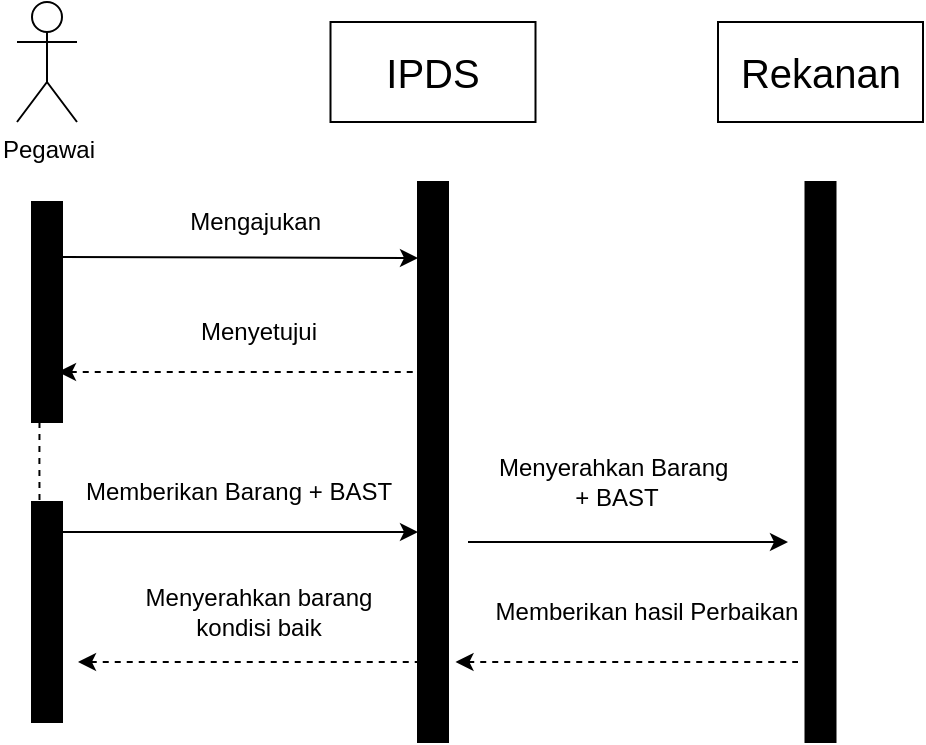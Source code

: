 <mxfile version="21.0.4" type="github" pages="2">
  <diagram name="Sequence Diagram" id="y4f-0l9bqbzRcfI7EzgJ">
    <mxGraphModel dx="1434" dy="760" grid="1" gridSize="10" guides="1" tooltips="1" connect="1" arrows="1" fold="1" page="1" pageScale="1" pageWidth="850" pageHeight="1100" math="0" shadow="0">
      <root>
        <mxCell id="0" />
        <mxCell id="1" parent="0" />
        <mxCell id="Nz8ci8vGz0A3WBFfembj-1" value="Pegawai" style="shape=umlActor;verticalLabelPosition=bottom;verticalAlign=top;html=1;outlineConnect=0;" vertex="1" parent="1">
          <mxGeometry x="119.5" y="110" width="30" height="60" as="geometry" />
        </mxCell>
        <mxCell id="Nz8ci8vGz0A3WBFfembj-2" value="" style="rounded=0;whiteSpace=wrap;html=1;strokeColor=#000000;fillColor=#000000;" vertex="1" parent="1">
          <mxGeometry x="320" y="200" width="15" height="280" as="geometry" />
        </mxCell>
        <mxCell id="Nz8ci8vGz0A3WBFfembj-26" style="edgeStyle=orthogonalEdgeStyle;rounded=0;orthogonalLoop=1;jettySize=auto;html=1;exitX=0.25;exitY=1;exitDx=0;exitDy=0;entryX=0.25;entryY=0;entryDx=0;entryDy=0;dashed=1;endArrow=none;endFill=0;" edge="1" parent="1" source="Nz8ci8vGz0A3WBFfembj-3" target="Nz8ci8vGz0A3WBFfembj-24">
          <mxGeometry relative="1" as="geometry" />
        </mxCell>
        <mxCell id="Nz8ci8vGz0A3WBFfembj-3" value="" style="rounded=0;whiteSpace=wrap;html=1;fillColor=#000000;" vertex="1" parent="1">
          <mxGeometry x="127" y="210" width="15" height="110" as="geometry" />
        </mxCell>
        <mxCell id="Nz8ci8vGz0A3WBFfembj-5" value="&lt;font style=&quot;font-size: 20px;&quot;&gt;IPDS&lt;/font&gt;" style="rounded=0;whiteSpace=wrap;html=1;" vertex="1" parent="1">
          <mxGeometry x="276.25" y="120" width="102.5" height="50" as="geometry" />
        </mxCell>
        <mxCell id="Nz8ci8vGz0A3WBFfembj-6" value="" style="rounded=0;whiteSpace=wrap;html=1;fillColor=#000000;" vertex="1" parent="1">
          <mxGeometry x="513.75" y="200" width="15" height="280" as="geometry" />
        </mxCell>
        <mxCell id="Nz8ci8vGz0A3WBFfembj-7" value="&lt;font style=&quot;font-size: 20px;&quot;&gt;Rekanan&lt;/font&gt;" style="rounded=0;whiteSpace=wrap;html=1;" vertex="1" parent="1">
          <mxGeometry x="470" y="120" width="102.5" height="50" as="geometry" />
        </mxCell>
        <mxCell id="Nz8ci8vGz0A3WBFfembj-8" value="" style="endArrow=classic;html=1;rounded=0;exitX=1;exitY=0.25;exitDx=0;exitDy=0;startArrow=none;startFill=0;endFill=1;" edge="1" parent="1" source="Nz8ci8vGz0A3WBFfembj-3">
          <mxGeometry width="50" height="50" relative="1" as="geometry">
            <mxPoint x="170" y="240" as="sourcePoint" />
            <mxPoint x="320" y="238" as="targetPoint" />
          </mxGeometry>
        </mxCell>
        <mxCell id="Nz8ci8vGz0A3WBFfembj-9" value="Mengajukan&amp;nbsp;" style="text;html=1;align=center;verticalAlign=middle;resizable=0;points=[];autosize=1;strokeColor=none;fillColor=none;" vertex="1" parent="1">
          <mxGeometry x="195" y="205" width="90" height="30" as="geometry" />
        </mxCell>
        <mxCell id="Nz8ci8vGz0A3WBFfembj-10" value="" style="endArrow=none;html=1;rounded=0;entryX=0;entryY=0.103;entryDx=0;entryDy=0;entryPerimeter=0;startArrow=classic;startFill=1;endFill=0;dashed=1;" edge="1" parent="1">
          <mxGeometry width="50" height="50" relative="1" as="geometry">
            <mxPoint x="140" y="295" as="sourcePoint" />
            <mxPoint x="320" y="295" as="targetPoint" />
          </mxGeometry>
        </mxCell>
        <mxCell id="Nz8ci8vGz0A3WBFfembj-11" value="Menyetujui" style="text;html=1;align=center;verticalAlign=middle;resizable=0;points=[];autosize=1;strokeColor=none;fillColor=none;" vertex="1" parent="1">
          <mxGeometry x="200" y="260" width="80" height="30" as="geometry" />
        </mxCell>
        <mxCell id="Nz8ci8vGz0A3WBFfembj-12" value="" style="endArrow=classic;html=1;rounded=0;entryX=0;entryY=0.103;entryDx=0;entryDy=0;entryPerimeter=0;exitX=0.867;exitY=0.136;exitDx=0;exitDy=0;exitPerimeter=0;" edge="1" parent="1" source="Nz8ci8vGz0A3WBFfembj-24">
          <mxGeometry width="50" height="50" relative="1" as="geometry">
            <mxPoint x="210" y="370" as="sourcePoint" />
            <mxPoint x="320" y="375" as="targetPoint" />
          </mxGeometry>
        </mxCell>
        <mxCell id="Nz8ci8vGz0A3WBFfembj-13" value="Memberikan Barang + BAST" style="text;html=1;align=center;verticalAlign=middle;resizable=0;points=[];autosize=1;strokeColor=none;fillColor=none;" vertex="1" parent="1">
          <mxGeometry x="140" y="340" width="180" height="30" as="geometry" />
        </mxCell>
        <mxCell id="Nz8ci8vGz0A3WBFfembj-16" value="" style="endArrow=classic;html=1;rounded=0;entryX=0;entryY=0.103;entryDx=0;entryDy=0;entryPerimeter=0;exitX=1;exitY=0.077;exitDx=0;exitDy=0;exitPerimeter=0;" edge="1" parent="1">
          <mxGeometry width="50" height="50" relative="1" as="geometry">
            <mxPoint x="345" y="380" as="sourcePoint" />
            <mxPoint x="505" y="380" as="targetPoint" />
          </mxGeometry>
        </mxCell>
        <mxCell id="Nz8ci8vGz0A3WBFfembj-17" value="Menyerahkan Barang&amp;nbsp; &lt;br&gt;+ BAST" style="text;html=1;align=center;verticalAlign=middle;resizable=0;points=[];autosize=1;strokeColor=none;fillColor=none;" vertex="1" parent="1">
          <mxGeometry x="348.75" y="330" width="140" height="40" as="geometry" />
        </mxCell>
        <mxCell id="Nz8ci8vGz0A3WBFfembj-18" value="" style="endArrow=none;html=1;rounded=0;exitX=1;exitY=0.077;exitDx=0;exitDy=0;exitPerimeter=0;startArrow=classic;startFill=1;endFill=0;dashed=1;" edge="1" parent="1">
          <mxGeometry width="50" height="50" relative="1" as="geometry">
            <mxPoint x="338.75" y="440" as="sourcePoint" />
            <mxPoint x="510" y="440" as="targetPoint" />
          </mxGeometry>
        </mxCell>
        <mxCell id="Nz8ci8vGz0A3WBFfembj-19" value="Memberikan hasil Perbaikan" style="text;html=1;align=center;verticalAlign=middle;resizable=0;points=[];autosize=1;strokeColor=none;fillColor=none;" vertex="1" parent="1">
          <mxGeometry x="348.75" y="400" width="170" height="30" as="geometry" />
        </mxCell>
        <mxCell id="Nz8ci8vGz0A3WBFfembj-20" value="" style="endArrow=none;html=1;rounded=0;startArrow=classic;startFill=1;endFill=0;dashed=1;" edge="1" parent="1">
          <mxGeometry width="50" height="50" relative="1" as="geometry">
            <mxPoint x="150" y="440" as="sourcePoint" />
            <mxPoint x="320" y="440" as="targetPoint" />
          </mxGeometry>
        </mxCell>
        <mxCell id="Nz8ci8vGz0A3WBFfembj-21" value="Menyerahkan barang &lt;br&gt;kondisi baik" style="text;html=1;align=center;verticalAlign=middle;resizable=0;points=[];autosize=1;strokeColor=none;fillColor=none;" vertex="1" parent="1">
          <mxGeometry x="170" y="395" width="140" height="40" as="geometry" />
        </mxCell>
        <mxCell id="Nz8ci8vGz0A3WBFfembj-24" value="" style="rounded=0;whiteSpace=wrap;html=1;fillColor=#000000;" vertex="1" parent="1">
          <mxGeometry x="127" y="360" width="15" height="110" as="geometry" />
        </mxCell>
      </root>
    </mxGraphModel>
  </diagram>
  <diagram id="q_6s5jWmbdj7KrAS0xcY" name="Activity Diagram">
    <mxGraphModel dx="1985" dy="836" grid="1" gridSize="10" guides="1" tooltips="1" connect="1" arrows="1" fold="1" page="1" pageScale="1" pageWidth="850" pageHeight="1100" math="0" shadow="0">
      <root>
        <mxCell id="0" />
        <mxCell id="1" parent="0" />
        <mxCell id="6sRg2vHm5pORDNhu9tfQ-1" value="Aktivitas Pemeliharaan BMN TIK" style="swimlane;childLayout=stackLayout;resizeParent=1;resizeParentMax=0;startSize=20;html=1;" vertex="1" parent="1">
          <mxGeometry x="180" y="130" width="830" height="920" as="geometry" />
        </mxCell>
        <mxCell id="6sRg2vHm5pORDNhu9tfQ-2" value="Pegawai" style="swimlane;startSize=20;html=1;" vertex="1" parent="6sRg2vHm5pORDNhu9tfQ-1">
          <mxGeometry y="20" width="290" height="900" as="geometry" />
        </mxCell>
        <mxCell id="Dme9uWRYaEYDcfbz4FZe-3" value="" style="ellipse;html=1;shape=startState;fillColor=#000000;strokeColor=#ff0000;" vertex="1" parent="6sRg2vHm5pORDNhu9tfQ-2">
          <mxGeometry x="120" y="40" width="30" height="30" as="geometry" />
        </mxCell>
        <mxCell id="Dme9uWRYaEYDcfbz4FZe-4" value="" style="edgeStyle=orthogonalEdgeStyle;html=1;verticalAlign=bottom;endArrow=open;endSize=8;strokeColor=#ff0000;rounded=0;" edge="1" source="Dme9uWRYaEYDcfbz4FZe-3" parent="6sRg2vHm5pORDNhu9tfQ-2">
          <mxGeometry relative="1" as="geometry">
            <mxPoint x="135" y="130" as="targetPoint" />
          </mxGeometry>
        </mxCell>
        <mxCell id="Dme9uWRYaEYDcfbz4FZe-5" value="Mengajukan pemeliharaan BMN TIK" style="rounded=1;whiteSpace=wrap;html=1;" vertex="1" parent="6sRg2vHm5pORDNhu9tfQ-2">
          <mxGeometry x="75" y="130" width="120" height="60" as="geometry" />
        </mxCell>
        <mxCell id="Dme9uWRYaEYDcfbz4FZe-7" value="Menyerahkan barang" style="rounded=1;whiteSpace=wrap;html=1;" vertex="1" parent="6sRg2vHm5pORDNhu9tfQ-2">
          <mxGeometry x="75" y="230" width="120" height="60" as="geometry" />
        </mxCell>
        <mxCell id="Dme9uWRYaEYDcfbz4FZe-40" style="edgeStyle=orthogonalEdgeStyle;rounded=0;orthogonalLoop=1;jettySize=auto;html=1;entryX=0.5;entryY=0;entryDx=0;entryDy=0;" edge="1" parent="6sRg2vHm5pORDNhu9tfQ-2" source="Dme9uWRYaEYDcfbz4FZe-35" target="Dme9uWRYaEYDcfbz4FZe-37">
          <mxGeometry relative="1" as="geometry" />
        </mxCell>
        <mxCell id="Dme9uWRYaEYDcfbz4FZe-35" value="Menerima barang selesai pemeliharaan" style="rounded=1;whiteSpace=wrap;html=1;" vertex="1" parent="6sRg2vHm5pORDNhu9tfQ-2">
          <mxGeometry x="100" y="650" width="120" height="60" as="geometry" />
        </mxCell>
        <mxCell id="Dme9uWRYaEYDcfbz4FZe-37" value="" style="ellipse;html=1;shape=endState;fillColor=#000000;strokeColor=#ff0000;" vertex="1" parent="6sRg2vHm5pORDNhu9tfQ-2">
          <mxGeometry x="145" y="800" width="30" height="30" as="geometry" />
        </mxCell>
        <mxCell id="Dme9uWRYaEYDcfbz4FZe-41" value="Selesai&lt;br&gt;" style="text;html=1;align=center;verticalAlign=middle;resizable=0;points=[];autosize=1;strokeColor=none;fillColor=none;" vertex="1" parent="6sRg2vHm5pORDNhu9tfQ-2">
          <mxGeometry x="130" y="840" width="60" height="30" as="geometry" />
        </mxCell>
        <mxCell id="6sRg2vHm5pORDNhu9tfQ-3" value="IPDS" style="swimlane;startSize=20;html=1;" vertex="1" parent="6sRg2vHm5pORDNhu9tfQ-1">
          <mxGeometry x="290" y="20" width="280" height="900" as="geometry" />
        </mxCell>
        <mxCell id="Dme9uWRYaEYDcfbz4FZe-6" value="Memeriksa dan menyetujui pengajuan" style="rounded=1;whiteSpace=wrap;html=1;" vertex="1" parent="6sRg2vHm5pORDNhu9tfQ-3">
          <mxGeometry x="80" y="130" width="120" height="60" as="geometry" />
        </mxCell>
        <mxCell id="Dme9uWRYaEYDcfbz4FZe-13" style="edgeStyle=orthogonalEdgeStyle;rounded=0;orthogonalLoop=1;jettySize=auto;html=1;entryX=0.5;entryY=0;entryDx=0;entryDy=0;" edge="1" parent="6sRg2vHm5pORDNhu9tfQ-3" source="Dme9uWRYaEYDcfbz4FZe-10" target="Dme9uWRYaEYDcfbz4FZe-12">
          <mxGeometry relative="1" as="geometry" />
        </mxCell>
        <mxCell id="Dme9uWRYaEYDcfbz4FZe-10" value="Memproses pengajuan secara &lt;i&gt;batch&lt;/i&gt;" style="rounded=1;whiteSpace=wrap;html=1;" vertex="1" parent="6sRg2vHm5pORDNhu9tfQ-3">
          <mxGeometry x="80" y="280" width="120" height="60" as="geometry" />
        </mxCell>
        <mxCell id="Dme9uWRYaEYDcfbz4FZe-12" value="Menyerahkan barang kepada rekanan" style="rounded=1;whiteSpace=wrap;html=1;" vertex="1" parent="6sRg2vHm5pORDNhu9tfQ-3">
          <mxGeometry x="80" y="390" width="120" height="60" as="geometry" />
        </mxCell>
        <mxCell id="Dme9uWRYaEYDcfbz4FZe-42" style="edgeStyle=orthogonalEdgeStyle;rounded=0;orthogonalLoop=1;jettySize=auto;html=1;" edge="1" parent="6sRg2vHm5pORDNhu9tfQ-3" source="Dme9uWRYaEYDcfbz4FZe-31" target="Dme9uWRYaEYDcfbz4FZe-34">
          <mxGeometry relative="1" as="geometry" />
        </mxCell>
        <mxCell id="Dme9uWRYaEYDcfbz4FZe-31" value="Menerima dan memeriksa hasil pemeliharaan" style="rounded=1;whiteSpace=wrap;html=1;" vertex="1" parent="6sRg2vHm5pORDNhu9tfQ-3">
          <mxGeometry x="80" y="510" width="120" height="60" as="geometry" />
        </mxCell>
        <mxCell id="Dme9uWRYaEYDcfbz4FZe-34" value="Menyerahkan barang hasil pemeliharaan" style="rounded=1;whiteSpace=wrap;html=1;" vertex="1" parent="6sRg2vHm5pORDNhu9tfQ-3">
          <mxGeometry x="80" y="650" width="120" height="60" as="geometry" />
        </mxCell>
        <mxCell id="6sRg2vHm5pORDNhu9tfQ-4" value="Rekanan" style="swimlane;startSize=20;html=1;" vertex="1" parent="6sRg2vHm5pORDNhu9tfQ-1">
          <mxGeometry x="570" y="20" width="260" height="900" as="geometry" />
        </mxCell>
        <mxCell id="Dme9uWRYaEYDcfbz4FZe-43" style="edgeStyle=orthogonalEdgeStyle;rounded=0;orthogonalLoop=1;jettySize=auto;html=1;" edge="1" parent="6sRg2vHm5pORDNhu9tfQ-4" source="Dme9uWRYaEYDcfbz4FZe-29" target="Dme9uWRYaEYDcfbz4FZe-32">
          <mxGeometry relative="1" as="geometry" />
        </mxCell>
        <mxCell id="Dme9uWRYaEYDcfbz4FZe-29" value="Memproses pemeliharaan" style="rounded=1;whiteSpace=wrap;html=1;" vertex="1" parent="6sRg2vHm5pORDNhu9tfQ-4">
          <mxGeometry x="60" y="390" width="120" height="60" as="geometry" />
        </mxCell>
        <mxCell id="Dme9uWRYaEYDcfbz4FZe-32" value="Menyerahkan barang hasil pemeliharaan" style="rounded=1;whiteSpace=wrap;html=1;" vertex="1" parent="6sRg2vHm5pORDNhu9tfQ-4">
          <mxGeometry x="60" y="510" width="120" height="60" as="geometry" />
        </mxCell>
        <mxCell id="Dme9uWRYaEYDcfbz4FZe-8" style="edgeStyle=orthogonalEdgeStyle;rounded=0;orthogonalLoop=1;jettySize=auto;html=1;entryX=0;entryY=0.5;entryDx=0;entryDy=0;" edge="1" parent="6sRg2vHm5pORDNhu9tfQ-1" source="Dme9uWRYaEYDcfbz4FZe-5" target="Dme9uWRYaEYDcfbz4FZe-6">
          <mxGeometry relative="1" as="geometry" />
        </mxCell>
        <mxCell id="Dme9uWRYaEYDcfbz4FZe-9" style="edgeStyle=orthogonalEdgeStyle;rounded=0;orthogonalLoop=1;jettySize=auto;html=1;exitX=0.45;exitY=1.033;exitDx=0;exitDy=0;exitPerimeter=0;" edge="1" parent="6sRg2vHm5pORDNhu9tfQ-1" source="Dme9uWRYaEYDcfbz4FZe-6">
          <mxGeometry relative="1" as="geometry">
            <mxPoint x="195" y="270" as="targetPoint" />
            <Array as="points">
              <mxPoint x="409" y="270" />
              <mxPoint x="195" y="270" />
            </Array>
          </mxGeometry>
        </mxCell>
        <mxCell id="Dme9uWRYaEYDcfbz4FZe-11" style="edgeStyle=orthogonalEdgeStyle;rounded=0;orthogonalLoop=1;jettySize=auto;html=1;entryX=0;entryY=0.5;entryDx=0;entryDy=0;" edge="1" parent="6sRg2vHm5pORDNhu9tfQ-1" source="Dme9uWRYaEYDcfbz4FZe-7" target="Dme9uWRYaEYDcfbz4FZe-10">
          <mxGeometry relative="1" as="geometry">
            <Array as="points">
              <mxPoint x="135" y="330" />
            </Array>
          </mxGeometry>
        </mxCell>
        <mxCell id="Dme9uWRYaEYDcfbz4FZe-30" style="edgeStyle=orthogonalEdgeStyle;rounded=0;orthogonalLoop=1;jettySize=auto;html=1;entryX=0;entryY=0.5;entryDx=0;entryDy=0;" edge="1" parent="6sRg2vHm5pORDNhu9tfQ-1" source="Dme9uWRYaEYDcfbz4FZe-12" target="Dme9uWRYaEYDcfbz4FZe-29">
          <mxGeometry relative="1" as="geometry" />
        </mxCell>
        <mxCell id="Dme9uWRYaEYDcfbz4FZe-33" style="edgeStyle=orthogonalEdgeStyle;rounded=0;orthogonalLoop=1;jettySize=auto;html=1;entryX=1;entryY=0.5;entryDx=0;entryDy=0;" edge="1" parent="6sRg2vHm5pORDNhu9tfQ-1" source="Dme9uWRYaEYDcfbz4FZe-32" target="Dme9uWRYaEYDcfbz4FZe-31">
          <mxGeometry relative="1" as="geometry" />
        </mxCell>
        <mxCell id="Dme9uWRYaEYDcfbz4FZe-36" style="edgeStyle=orthogonalEdgeStyle;rounded=0;orthogonalLoop=1;jettySize=auto;html=1;" edge="1" parent="6sRg2vHm5pORDNhu9tfQ-1" source="Dme9uWRYaEYDcfbz4FZe-34" target="Dme9uWRYaEYDcfbz4FZe-35">
          <mxGeometry relative="1" as="geometry" />
        </mxCell>
      </root>
    </mxGraphModel>
  </diagram>
</mxfile>
